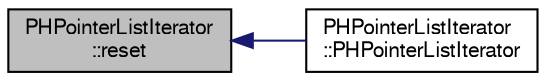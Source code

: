 digraph "PHPointerListIterator::reset"
{
  bgcolor="transparent";
  edge [fontname="FreeSans",fontsize="10",labelfontname="FreeSans",labelfontsize="10"];
  node [fontname="FreeSans",fontsize="10",shape=record];
  rankdir="LR";
  Node1 [label="PHPointerListIterator\l::reset",height=0.2,width=0.4,color="black", fillcolor="grey75", style="filled" fontcolor="black"];
  Node1 -> Node2 [dir="back",color="midnightblue",fontsize="10",style="solid",fontname="FreeSans"];
  Node2 [label="PHPointerListIterator\l::PHPointerListIterator",height=0.2,width=0.4,color="black",URL="$d9/db3/classPHPointerListIterator.html#a618ae0cc1794342501cf312c54a8b821"];
}
